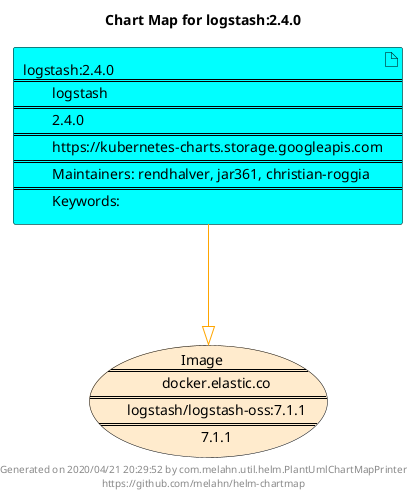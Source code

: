 @startuml
skinparam linetype ortho
skinparam backgroundColor white
skinparam usecaseBorderColor black
skinparam usecaseArrowColor LightSlateGray
skinparam artifactBorderColor black
skinparam artifactArrowColor LightSlateGray

title Chart Map for logstash:2.4.0

'There is one referenced Helm Chart
artifact "logstash:2.4.0\n====\n\tlogstash\n====\n\t2.4.0\n====\n\thttps://kubernetes-charts.storage.googleapis.com\n====\n\tMaintainers: rendhalver, jar361, christian-roggia\n====\n\tKeywords: " as logstash_2_4_0 #Aqua

'There is one referenced Docker Image
usecase "Image\n====\n\tdocker.elastic.co\n====\n\tlogstash/logstash-oss:7.1.1\n====\n\t7.1.1" as docker_elastic_co_logstash_logstash_oss_7_1_1 #BlanchedAlmond

'Chart Dependencies
logstash_2_4_0--[#orange]-|>docker_elastic_co_logstash_logstash_oss_7_1_1

center footer Generated on 2020/04/21 20:29:52 by com.melahn.util.helm.PlantUmlChartMapPrinter\nhttps://github.com/melahn/helm-chartmap
@enduml
